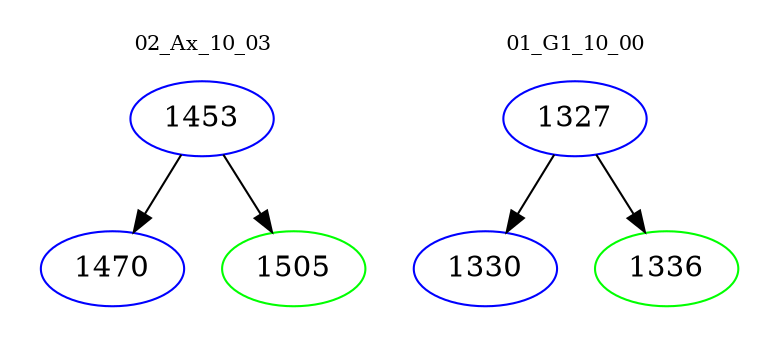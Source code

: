 digraph{
subgraph cluster_0 {
color = white
label = "02_Ax_10_03";
fontsize=10;
T0_1453 [label="1453", color="blue"]
T0_1453 -> T0_1470 [color="black"]
T0_1470 [label="1470", color="blue"]
T0_1453 -> T0_1505 [color="black"]
T0_1505 [label="1505", color="green"]
}
subgraph cluster_1 {
color = white
label = "01_G1_10_00";
fontsize=10;
T1_1327 [label="1327", color="blue"]
T1_1327 -> T1_1330 [color="black"]
T1_1330 [label="1330", color="blue"]
T1_1327 -> T1_1336 [color="black"]
T1_1336 [label="1336", color="green"]
}
}
